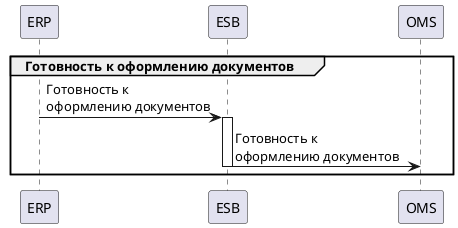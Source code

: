 @startuml

group Готовность к оформлению документов
    ERP -> ESB : Готовность к \nоформлению документов
    deactivate ERP
    activate ESB
    ESB -> OMS :  Готовность к \nоформлению документов
    deactivate ESB
end


@enduml